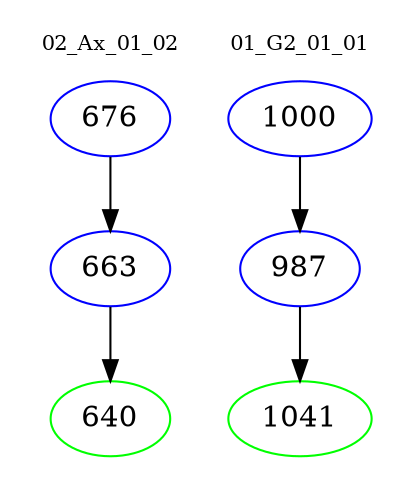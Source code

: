 digraph{
subgraph cluster_0 {
color = white
label = "02_Ax_01_02";
fontsize=10;
T0_676 [label="676", color="blue"]
T0_676 -> T0_663 [color="black"]
T0_663 [label="663", color="blue"]
T0_663 -> T0_640 [color="black"]
T0_640 [label="640", color="green"]
}
subgraph cluster_1 {
color = white
label = "01_G2_01_01";
fontsize=10;
T1_1000 [label="1000", color="blue"]
T1_1000 -> T1_987 [color="black"]
T1_987 [label="987", color="blue"]
T1_987 -> T1_1041 [color="black"]
T1_1041 [label="1041", color="green"]
}
}
